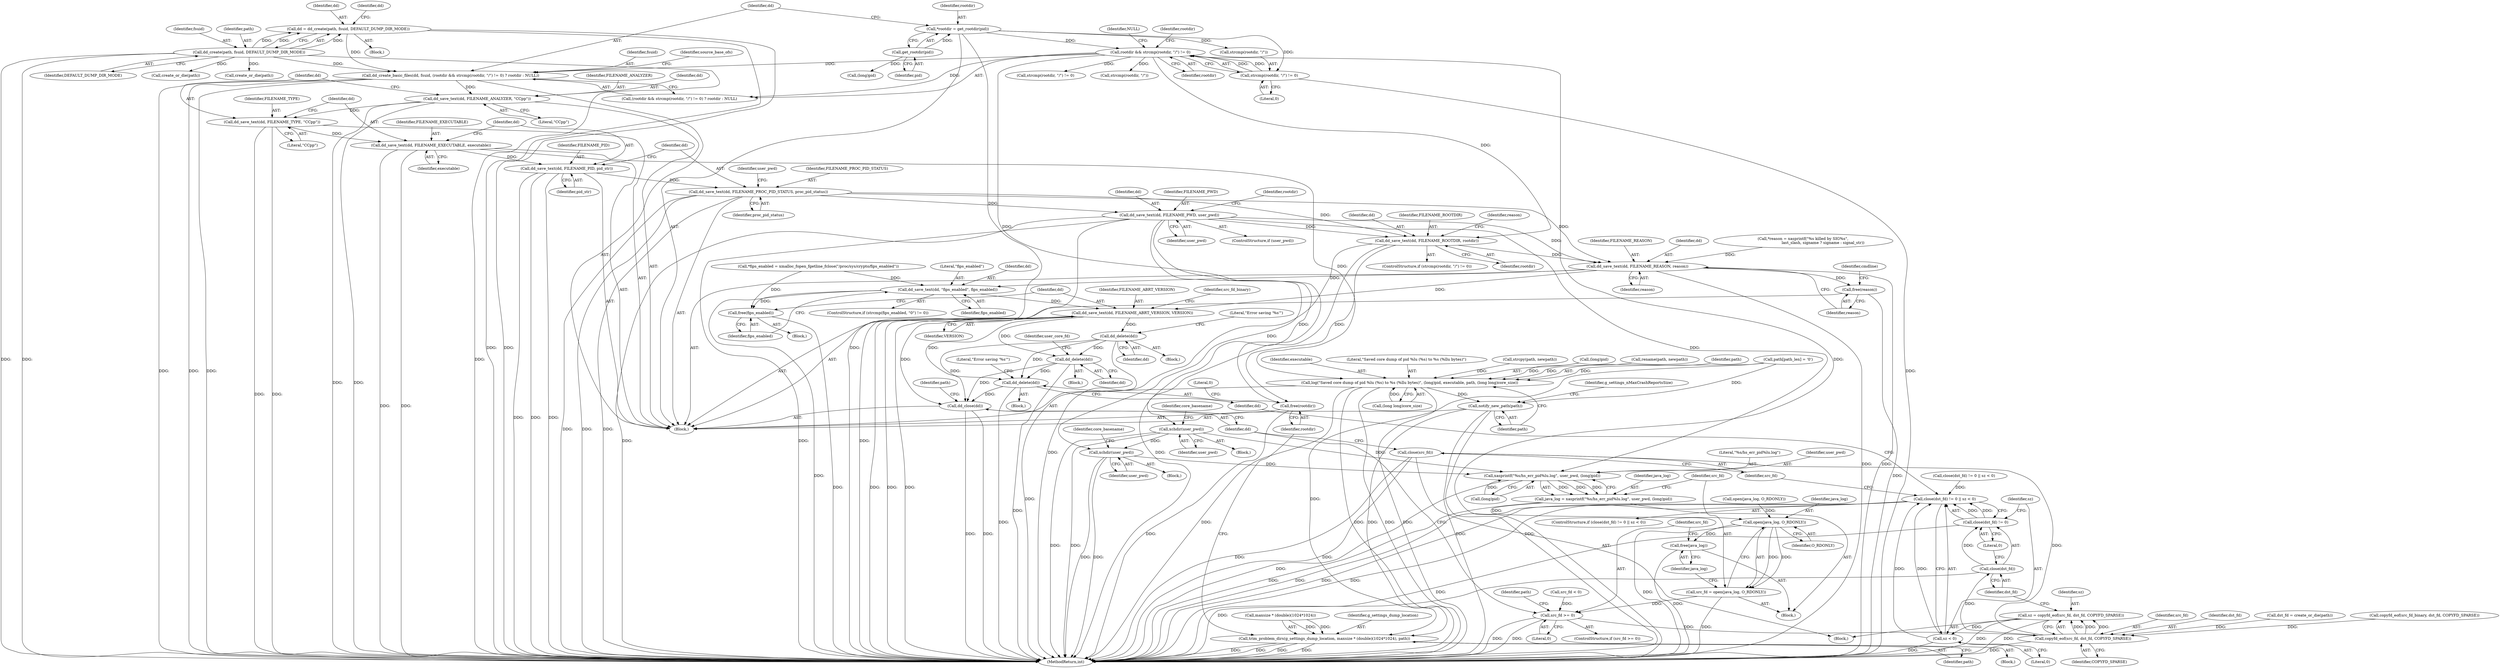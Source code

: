 digraph "0_abrt_80408e9e24a1c10f85fd969e1853e0f192157f92_0@API" {
"1000630" [label="(Call,dd_create_basic_files(dd, fsuid, (rootdir && strcmp(rootdir, \"/\") != 0) ? rootdir : NULL))"];
"1000616" [label="(Call,dd = dd_create(path, fsuid, DEFAULT_DUMP_DIR_MODE))"];
"1000618" [label="(Call,dd_create(path, fsuid, DEFAULT_DUMP_DIR_MODE))"];
"1000634" [label="(Call,rootdir && strcmp(rootdir, \"/\") != 0)"];
"1000626" [label="(Call,*rootdir = get_rootdir(pid))"];
"1000628" [label="(Call,get_rootdir(pid))"];
"1000636" [label="(Call,strcmp(rootdir, \"/\") != 0)"];
"1000766" [label="(Call,dd_save_text(dd, FILENAME_ANALYZER, \"CCpp\"))"];
"1000770" [label="(Call,dd_save_text(dd, FILENAME_TYPE, \"CCpp\"))"];
"1000774" [label="(Call,dd_save_text(dd, FILENAME_EXECUTABLE, executable))"];
"1000778" [label="(Call,dd_save_text(dd, FILENAME_PID, pid_str))"];
"1000782" [label="(Call,dd_save_text(dd, FILENAME_PROC_PID_STATUS, proc_pid_status))"];
"1000788" [label="(Call,dd_save_text(dd, FILENAME_PWD, user_pwd))"];
"1000801" [label="(Call,dd_save_text(dd, FILENAME_ROOTDIR, rootdir))"];
"1000815" [label="(Call,dd_save_text(dd, FILENAME_REASON, reason))"];
"1000819" [label="(Call,free(reason))"];
"1000849" [label="(Call,dd_save_text(dd, \"fips_enabled\", fips_enabled))"];
"1000853" [label="(Call,free(fips_enabled))"];
"1000855" [label="(Call,dd_save_text(dd, FILENAME_ABRT_VERSION, VERSION))"];
"1000891" [label="(Call,dd_delete(dd))"];
"1000928" [label="(Call,dd_delete(dd))"];
"1001038" [label="(Call,dd_delete(dd))"];
"1001045" [label="(Call,dd_close(dd))"];
"1001112" [label="(Call,free(rootdir))"];
"1000935" [label="(Call,xchdir(user_pwd))"];
"1000965" [label="(Call,xchdir(user_pwd))"];
"1000993" [label="(Call,xasprintf(\"%s/hs_err_pid%lu.log\", user_pwd, (long)pid))"];
"1000991" [label="(Call,java_log = xasprintf(\"%s/hs_err_pid%lu.log\", user_pwd, (long)pid))"];
"1001001" [label="(Call,open(java_log, O_RDONLY))"];
"1000999" [label="(Call,src_fd = open(java_log, O_RDONLY))"];
"1001007" [label="(Call,src_fd >= 0)"];
"1001024" [label="(Call,copyfd_eof(src_fd, dst_fd, COPYFD_SPARSE))"];
"1001022" [label="(Call,sz = copyfd_eof(src_fd, dst_fd, COPYFD_SPARSE))"];
"1001034" [label="(Call,sz < 0)"];
"1001029" [label="(Call,close(dst_fd) != 0 || sz < 0)"];
"1001031" [label="(Call,close(dst_fd))"];
"1001030" [label="(Call,close(dst_fd) != 0)"];
"1001043" [label="(Call,close(src_fd))"];
"1001004" [label="(Call,free(java_log))"];
"1001074" [label="(Call,log(\"Saved core dump of pid %lu (%s) to %s (%llu bytes)\", (long)pid, executable, path, (long long)core_size))"];
"1001084" [label="(Call,notify_new_path(path))"];
"1001102" [label="(Call,trim_problem_dirs(g_settings_dump_location, maxsize * (double)(1024*1024), path))"];
"1000932" [label="(Identifier,user_core_fd)"];
"1001115" [label="(Literal,0)"];
"1001037" [label="(Block,)"];
"1000894" [label="(Literal,\"Error saving '%s'\")"];
"1000632" [label="(Identifier,fsuid)"];
"1000789" [label="(Identifier,dd)"];
"1000981" [label="(Call,open(java_log, O_RDONLY))"];
"1000968" [label="(Identifier,core_basename)"];
"1000641" [label="(Identifier,rootdir)"];
"1000790" [label="(Identifier,FILENAME_PWD)"];
"1000781" [label="(Identifier,pid_str)"];
"1000966" [label="(Identifier,user_pwd)"];
"1001009" [label="(Literal,0)"];
"1001004" [label="(Call,free(java_log))"];
"1001010" [label="(Block,)"];
"1000642" [label="(Identifier,NULL)"];
"1000768" [label="(Identifier,FILENAME_ANALYZER)"];
"1001028" [label="(ControlStructure,if (close(dst_fd) != 0 || sz < 0))"];
"1001080" [label="(Identifier,path)"];
"1001113" [label="(Identifier,rootdir)"];
"1000767" [label="(Identifier,dd)"];
"1000766" [label="(Call,dd_save_text(dd, FILENAME_ANALYZER, \"CCpp\"))"];
"1000626" [label="(Call,*rootdir = get_rootdir(pid))"];
"1001090" [label="(Block,)"];
"1000795" [label="(ControlStructure,if (strcmp(rootdir, \"/\") != 0))"];
"1000890" [label="(Block,)"];
"1000964" [label="(Block,)"];
"1000855" [label="(Call,dd_save_text(dd, FILENAME_ABRT_VERSION, VERSION))"];
"1000620" [label="(Identifier,fsuid)"];
"1001111" [label="(Identifier,path)"];
"1000775" [label="(Identifier,dd)"];
"1000628" [label="(Call,get_rootdir(pid))"];
"1000817" [label="(Identifier,FILENAME_REASON)"];
"1001003" [label="(Identifier,O_RDONLY)"];
"1000858" [label="(Identifier,VERSION)"];
"1001065" [label="(Call,rename(path, newpath))"];
"1000791" [label="(Identifier,user_pwd)"];
"1001025" [label="(Identifier,src_fd)"];
"1000994" [label="(Literal,\"%s/hs_err_pid%lu.log\")"];
"1000773" [label="(Literal,\"CCpp\")"];
"1000646" [label="(Identifier,source_base_ofs)"];
"1001031" [label="(Call,close(dst_fd))"];
"1001039" [label="(Identifier,dd)"];
"1000802" [label="(Identifier,dd)"];
"1000816" [label="(Identifier,dd)"];
"1000627" [label="(Identifier,rootdir)"];
"1000853" [label="(Call,free(fips_enabled))"];
"1000925" [label="(Block,)"];
"1000815" [label="(Call,dd_save_text(dd, FILENAME_REASON, reason))"];
"1000771" [label="(Identifier,dd)"];
"1000851" [label="(Literal,\"fips_enabled\")"];
"1001085" [label="(Identifier,path)"];
"1001036" [label="(Literal,0)"];
"1000640" [label="(Literal,0)"];
"1000801" [label="(Call,dd_save_text(dd, FILENAME_ROOTDIR, rootdir))"];
"1000787" [label="(Identifier,user_pwd)"];
"1000635" [label="(Identifier,rootdir)"];
"1001027" [label="(Identifier,COPYFD_SPARSE)"];
"1000820" [label="(Identifier,reason)"];
"1000990" [label="(Block,)"];
"1001032" [label="(Identifier,dst_fd)"];
"1000867" [label="(Call,create_or_die(path))"];
"1000634" [label="(Call,rootdir && strcmp(rootdir, \"/\") != 0)"];
"1000616" [label="(Call,dd = dd_create(path, fsuid, DEFAULT_DUMP_DIR_MODE))"];
"1001180" [label="(MethodReturn,int)"];
"1001033" [label="(Literal,0)"];
"1001000" [label="(Identifier,src_fd)"];
"1000823" [label="(Identifier,cmdline)"];
"1000633" [label="(Call,(rootdir && strcmp(rootdir, \"/\") != 0) ? rootdir : NULL)"];
"1000929" [label="(Identifier,dd)"];
"1001035" [label="(Identifier,sz)"];
"1000882" [label="(Call,close(dst_fd) != 0 || sz < 0)"];
"1001047" [label="(Call,path[path_len] = '\0')"];
"1001049" [label="(Identifier,path)"];
"1000621" [label="(Identifier,DEFAULT_DUMP_DIR_MODE)"];
"1000928" [label="(Call,dd_delete(dd))"];
"1000619" [label="(Identifier,path)"];
"1000892" [label="(Identifier,dd)"];
"1001076" [label="(Call,(long)pid)"];
"1000992" [label="(Identifier,java_log)"];
"1000836" [label="(Call,*fips_enabled = xmalloc_fopen_fgetline_fclose(\"/proc/sys/crypto/fips_enabled\"))"];
"1001022" [label="(Call,sz = copyfd_eof(src_fd, dst_fd, COPYFD_SPARSE))"];
"1001013" [label="(Identifier,path)"];
"1000891" [label="(Call,dd_delete(dd))"];
"1000770" [label="(Call,dd_save_text(dd, FILENAME_TYPE, \"CCpp\"))"];
"1000803" [label="(Identifier,FILENAME_ROOTDIR)"];
"1001030" [label="(Call,close(dst_fd) != 0)"];
"1001079" [label="(Identifier,executable)"];
"1001005" [label="(Identifier,java_log)"];
"1000772" [label="(Identifier,FILENAME_TYPE)"];
"1000987" [label="(Call,src_fd < 0)"];
"1000636" [label="(Call,strcmp(rootdir, \"/\") != 0)"];
"1001026" [label="(Identifier,dst_fd)"];
"1001104" [label="(Call,maxsize * (double)(1024*1024))"];
"1000777" [label="(Identifier,executable)"];
"1001103" [label="(Identifier,g_settings_dump_location)"];
"1000991" [label="(Call,java_log = xasprintf(\"%s/hs_err_pid%lu.log\", user_pwd, (long)pid))"];
"1000623" [label="(Identifier,dd)"];
"1000843" [label="(ControlStructure,if (strcmp(fips_enabled, \"0\") != 0))"];
"1000788" [label="(Call,dd_save_text(dd, FILENAME_PWD, user_pwd))"];
"1000935" [label="(Call,xchdir(user_pwd))"];
"1000631" [label="(Identifier,dd)"];
"1000804" [label="(Identifier,rootdir)"];
"1001043" [label="(Call,close(src_fd))"];
"1001017" [label="(Call,dst_fd = create_or_die(path))"];
"1000630" [label="(Call,dd_create_basic_files(dd, fsuid, (rootdir && strcmp(rootdir, \"/\") != 0) ? rootdir : NULL))"];
"1000938" [label="(Identifier,core_basename)"];
"1000782" [label="(Call,dd_save_text(dd, FILENAME_PROC_PID_STATUS, proc_pid_status))"];
"1001046" [label="(Identifier,dd)"];
"1000995" [label="(Identifier,user_pwd)"];
"1000637" [label="(Call,strcmp(rootdir, \"/\"))"];
"1001041" [label="(Literal,\"Error saving '%s'\")"];
"1000785" [label="(Identifier,proc_pid_status)"];
"1001029" [label="(Call,close(dst_fd) != 0 || sz < 0)"];
"1001112" [label="(Call,free(rootdir))"];
"1000807" [label="(Identifier,reason)"];
"1000818" [label="(Identifier,reason)"];
"1000872" [label="(Call,copyfd_eof(src_fd_binary, dst_fd, COPYFD_SPARSE))"];
"1000850" [label="(Identifier,dd)"];
"1001006" [label="(ControlStructure,if (src_fd >= 0))"];
"1001075" [label="(Literal,\"Saved core dump of pid %lu (%s) to %s (%llu bytes)\")"];
"1001034" [label="(Call,sz < 0)"];
"1000796" [label="(Call,strcmp(rootdir, \"/\") != 0)"];
"1000786" [label="(ControlStructure,if (user_pwd))"];
"1000965" [label="(Call,xchdir(user_pwd))"];
"1000857" [label="(Identifier,FILENAME_ABRT_VERSION)"];
"1001007" [label="(Call,src_fd >= 0)"];
"1000854" [label="(Identifier,fips_enabled)"];
"1001088" [label="(Identifier,g_settings_nMaxCrashReportsSize)"];
"1000776" [label="(Identifier,FILENAME_EXECUTABLE)"];
"1000793" [label="(Identifier,rootdir)"];
"1000806" [label="(Call,*reason = xasprintf(\"%s killed by SIG%s\",\n                                 last_slash, signame ? signame : signal_str))"];
"1001102" [label="(Call,trim_problem_dirs(g_settings_dump_location, maxsize * (double)(1024*1024), path))"];
"1001008" [label="(Identifier,src_fd)"];
"1000617" [label="(Identifier,dd)"];
"1000856" [label="(Identifier,dd)"];
"1000996" [label="(Call,(long)pid)"];
"1001024" [label="(Call,copyfd_eof(src_fd, dst_fd, COPYFD_SPARSE))"];
"1000936" [label="(Identifier,user_pwd)"];
"1000783" [label="(Identifier,dd)"];
"1000778" [label="(Call,dd_save_text(dd, FILENAME_PID, pid_str))"];
"1000861" [label="(Identifier,src_fd_binary)"];
"1001081" [label="(Call,(long long)core_size)"];
"1000145" [label="(Block,)"];
"1000849" [label="(Call,dd_save_text(dd, \"fips_enabled\", fips_enabled))"];
"1000650" [label="(Call,(long)pid)"];
"1001023" [label="(Identifier,sz)"];
"1001002" [label="(Identifier,java_log)"];
"1000779" [label="(Identifier,dd)"];
"1000993" [label="(Call,xasprintf(\"%s/hs_err_pid%lu.log\", user_pwd, (long)pid))"];
"1000780" [label="(Identifier,FILENAME_PID)"];
"1001045" [label="(Call,dd_close(dd))"];
"1000784" [label="(Identifier,FILENAME_PROC_PID_STATUS)"];
"1000852" [label="(Identifier,fips_enabled)"];
"1000618" [label="(Call,dd_create(path, fsuid, DEFAULT_DUMP_DIR_MODE))"];
"1001038" [label="(Call,dd_delete(dd))"];
"1001069" [label="(Call,strcpy(path, newpath))"];
"1000769" [label="(Literal,\"CCpp\")"];
"1000624" [label="(Block,)"];
"1000819" [label="(Call,free(reason))"];
"1000842" [label="(Block,)"];
"1001074" [label="(Call,log(\"Saved core dump of pid %lu (%s) to %s (%llu bytes)\", (long)pid, executable, path, (long long)core_size))"];
"1000774" [label="(Call,dd_save_text(dd, FILENAME_EXECUTABLE, executable))"];
"1001084" [label="(Call,notify_new_path(path))"];
"1000629" [label="(Identifier,pid)"];
"1000797" [label="(Call,strcmp(rootdir, \"/\"))"];
"1000934" [label="(Block,)"];
"1001001" [label="(Call,open(java_log, O_RDONLY))"];
"1001044" [label="(Identifier,src_fd)"];
"1000999" [label="(Call,src_fd = open(java_log, O_RDONLY))"];
"1000901" [label="(Call,create_or_die(path))"];
"1000630" -> "1000624"  [label="AST: "];
"1000630" -> "1000633"  [label="CFG: "];
"1000631" -> "1000630"  [label="AST: "];
"1000632" -> "1000630"  [label="AST: "];
"1000633" -> "1000630"  [label="AST: "];
"1000646" -> "1000630"  [label="CFG: "];
"1000630" -> "1001180"  [label="DDG: "];
"1000630" -> "1001180"  [label="DDG: "];
"1000630" -> "1001180"  [label="DDG: "];
"1000616" -> "1000630"  [label="DDG: "];
"1000618" -> "1000630"  [label="DDG: "];
"1000634" -> "1000630"  [label="DDG: "];
"1000630" -> "1000766"  [label="DDG: "];
"1000616" -> "1000145"  [label="AST: "];
"1000616" -> "1000618"  [label="CFG: "];
"1000617" -> "1000616"  [label="AST: "];
"1000618" -> "1000616"  [label="AST: "];
"1000623" -> "1000616"  [label="CFG: "];
"1000616" -> "1001180"  [label="DDG: "];
"1000616" -> "1001180"  [label="DDG: "];
"1000618" -> "1000616"  [label="DDG: "];
"1000618" -> "1000616"  [label="DDG: "];
"1000618" -> "1000616"  [label="DDG: "];
"1000618" -> "1000621"  [label="CFG: "];
"1000619" -> "1000618"  [label="AST: "];
"1000620" -> "1000618"  [label="AST: "];
"1000621" -> "1000618"  [label="AST: "];
"1000618" -> "1001180"  [label="DDG: "];
"1000618" -> "1001180"  [label="DDG: "];
"1000618" -> "1001180"  [label="DDG: "];
"1000618" -> "1000867"  [label="DDG: "];
"1000618" -> "1000901"  [label="DDG: "];
"1000634" -> "1000633"  [label="AST: "];
"1000634" -> "1000635"  [label="CFG: "];
"1000634" -> "1000636"  [label="CFG: "];
"1000635" -> "1000634"  [label="AST: "];
"1000636" -> "1000634"  [label="AST: "];
"1000641" -> "1000634"  [label="CFG: "];
"1000642" -> "1000634"  [label="CFG: "];
"1000634" -> "1001180"  [label="DDG: "];
"1000626" -> "1000634"  [label="DDG: "];
"1000636" -> "1000634"  [label="DDG: "];
"1000636" -> "1000634"  [label="DDG: "];
"1000634" -> "1000633"  [label="DDG: "];
"1000634" -> "1000796"  [label="DDG: "];
"1000634" -> "1000797"  [label="DDG: "];
"1000634" -> "1000801"  [label="DDG: "];
"1000634" -> "1001112"  [label="DDG: "];
"1000626" -> "1000624"  [label="AST: "];
"1000626" -> "1000628"  [label="CFG: "];
"1000627" -> "1000626"  [label="AST: "];
"1000628" -> "1000626"  [label="AST: "];
"1000631" -> "1000626"  [label="CFG: "];
"1000626" -> "1001180"  [label="DDG: "];
"1000628" -> "1000626"  [label="DDG: "];
"1000626" -> "1000636"  [label="DDG: "];
"1000626" -> "1000637"  [label="DDG: "];
"1000628" -> "1000629"  [label="CFG: "];
"1000629" -> "1000628"  [label="AST: "];
"1000628" -> "1000650"  [label="DDG: "];
"1000636" -> "1000640"  [label="CFG: "];
"1000637" -> "1000636"  [label="AST: "];
"1000640" -> "1000636"  [label="AST: "];
"1000636" -> "1001180"  [label="DDG: "];
"1000766" -> "1000624"  [label="AST: "];
"1000766" -> "1000769"  [label="CFG: "];
"1000767" -> "1000766"  [label="AST: "];
"1000768" -> "1000766"  [label="AST: "];
"1000769" -> "1000766"  [label="AST: "];
"1000771" -> "1000766"  [label="CFG: "];
"1000766" -> "1001180"  [label="DDG: "];
"1000766" -> "1001180"  [label="DDG: "];
"1000766" -> "1000770"  [label="DDG: "];
"1000770" -> "1000624"  [label="AST: "];
"1000770" -> "1000773"  [label="CFG: "];
"1000771" -> "1000770"  [label="AST: "];
"1000772" -> "1000770"  [label="AST: "];
"1000773" -> "1000770"  [label="AST: "];
"1000775" -> "1000770"  [label="CFG: "];
"1000770" -> "1001180"  [label="DDG: "];
"1000770" -> "1001180"  [label="DDG: "];
"1000770" -> "1000774"  [label="DDG: "];
"1000774" -> "1000624"  [label="AST: "];
"1000774" -> "1000777"  [label="CFG: "];
"1000775" -> "1000774"  [label="AST: "];
"1000776" -> "1000774"  [label="AST: "];
"1000777" -> "1000774"  [label="AST: "];
"1000779" -> "1000774"  [label="CFG: "];
"1000774" -> "1001180"  [label="DDG: "];
"1000774" -> "1001180"  [label="DDG: "];
"1000774" -> "1000778"  [label="DDG: "];
"1000774" -> "1001074"  [label="DDG: "];
"1000778" -> "1000624"  [label="AST: "];
"1000778" -> "1000781"  [label="CFG: "];
"1000779" -> "1000778"  [label="AST: "];
"1000780" -> "1000778"  [label="AST: "];
"1000781" -> "1000778"  [label="AST: "];
"1000783" -> "1000778"  [label="CFG: "];
"1000778" -> "1001180"  [label="DDG: "];
"1000778" -> "1001180"  [label="DDG: "];
"1000778" -> "1001180"  [label="DDG: "];
"1000778" -> "1000782"  [label="DDG: "];
"1000782" -> "1000624"  [label="AST: "];
"1000782" -> "1000785"  [label="CFG: "];
"1000783" -> "1000782"  [label="AST: "];
"1000784" -> "1000782"  [label="AST: "];
"1000785" -> "1000782"  [label="AST: "];
"1000787" -> "1000782"  [label="CFG: "];
"1000782" -> "1001180"  [label="DDG: "];
"1000782" -> "1001180"  [label="DDG: "];
"1000782" -> "1001180"  [label="DDG: "];
"1000782" -> "1000788"  [label="DDG: "];
"1000782" -> "1000801"  [label="DDG: "];
"1000782" -> "1000815"  [label="DDG: "];
"1000788" -> "1000786"  [label="AST: "];
"1000788" -> "1000791"  [label="CFG: "];
"1000789" -> "1000788"  [label="AST: "];
"1000790" -> "1000788"  [label="AST: "];
"1000791" -> "1000788"  [label="AST: "];
"1000793" -> "1000788"  [label="CFG: "];
"1000788" -> "1001180"  [label="DDG: "];
"1000788" -> "1001180"  [label="DDG: "];
"1000788" -> "1001180"  [label="DDG: "];
"1000788" -> "1000801"  [label="DDG: "];
"1000788" -> "1000815"  [label="DDG: "];
"1000788" -> "1000935"  [label="DDG: "];
"1000788" -> "1000965"  [label="DDG: "];
"1000788" -> "1000993"  [label="DDG: "];
"1000801" -> "1000795"  [label="AST: "];
"1000801" -> "1000804"  [label="CFG: "];
"1000802" -> "1000801"  [label="AST: "];
"1000803" -> "1000801"  [label="AST: "];
"1000804" -> "1000801"  [label="AST: "];
"1000807" -> "1000801"  [label="CFG: "];
"1000801" -> "1001180"  [label="DDG: "];
"1000801" -> "1001180"  [label="DDG: "];
"1000801" -> "1000815"  [label="DDG: "];
"1000801" -> "1001112"  [label="DDG: "];
"1000815" -> "1000624"  [label="AST: "];
"1000815" -> "1000818"  [label="CFG: "];
"1000816" -> "1000815"  [label="AST: "];
"1000817" -> "1000815"  [label="AST: "];
"1000818" -> "1000815"  [label="AST: "];
"1000820" -> "1000815"  [label="CFG: "];
"1000815" -> "1001180"  [label="DDG: "];
"1000815" -> "1001180"  [label="DDG: "];
"1000806" -> "1000815"  [label="DDG: "];
"1000815" -> "1000819"  [label="DDG: "];
"1000815" -> "1000849"  [label="DDG: "];
"1000815" -> "1000855"  [label="DDG: "];
"1000819" -> "1000624"  [label="AST: "];
"1000819" -> "1000820"  [label="CFG: "];
"1000820" -> "1000819"  [label="AST: "];
"1000823" -> "1000819"  [label="CFG: "];
"1000819" -> "1001180"  [label="DDG: "];
"1000849" -> "1000843"  [label="AST: "];
"1000849" -> "1000852"  [label="CFG: "];
"1000850" -> "1000849"  [label="AST: "];
"1000851" -> "1000849"  [label="AST: "];
"1000852" -> "1000849"  [label="AST: "];
"1000854" -> "1000849"  [label="CFG: "];
"1000849" -> "1001180"  [label="DDG: "];
"1000836" -> "1000849"  [label="DDG: "];
"1000849" -> "1000853"  [label="DDG: "];
"1000849" -> "1000855"  [label="DDG: "];
"1000853" -> "1000842"  [label="AST: "];
"1000853" -> "1000854"  [label="CFG: "];
"1000854" -> "1000853"  [label="AST: "];
"1000856" -> "1000853"  [label="CFG: "];
"1000853" -> "1001180"  [label="DDG: "];
"1000836" -> "1000853"  [label="DDG: "];
"1000855" -> "1000624"  [label="AST: "];
"1000855" -> "1000858"  [label="CFG: "];
"1000856" -> "1000855"  [label="AST: "];
"1000857" -> "1000855"  [label="AST: "];
"1000858" -> "1000855"  [label="AST: "];
"1000861" -> "1000855"  [label="CFG: "];
"1000855" -> "1001180"  [label="DDG: "];
"1000855" -> "1001180"  [label="DDG: "];
"1000855" -> "1001180"  [label="DDG: "];
"1000855" -> "1000891"  [label="DDG: "];
"1000855" -> "1000928"  [label="DDG: "];
"1000855" -> "1001038"  [label="DDG: "];
"1000855" -> "1001045"  [label="DDG: "];
"1000891" -> "1000890"  [label="AST: "];
"1000891" -> "1000892"  [label="CFG: "];
"1000892" -> "1000891"  [label="AST: "];
"1000894" -> "1000891"  [label="CFG: "];
"1000891" -> "1001180"  [label="DDG: "];
"1000891" -> "1000928"  [label="DDG: "];
"1000891" -> "1001038"  [label="DDG: "];
"1000891" -> "1001045"  [label="DDG: "];
"1000928" -> "1000925"  [label="AST: "];
"1000928" -> "1000929"  [label="CFG: "];
"1000929" -> "1000928"  [label="AST: "];
"1000932" -> "1000928"  [label="CFG: "];
"1000928" -> "1001180"  [label="DDG: "];
"1000928" -> "1001038"  [label="DDG: "];
"1000928" -> "1001045"  [label="DDG: "];
"1001038" -> "1001037"  [label="AST: "];
"1001038" -> "1001039"  [label="CFG: "];
"1001039" -> "1001038"  [label="AST: "];
"1001041" -> "1001038"  [label="CFG: "];
"1001038" -> "1001180"  [label="DDG: "];
"1001038" -> "1001045"  [label="DDG: "];
"1001045" -> "1000624"  [label="AST: "];
"1001045" -> "1001046"  [label="CFG: "];
"1001046" -> "1001045"  [label="AST: "];
"1001049" -> "1001045"  [label="CFG: "];
"1001045" -> "1001180"  [label="DDG: "];
"1001045" -> "1001180"  [label="DDG: "];
"1001112" -> "1000624"  [label="AST: "];
"1001112" -> "1001113"  [label="CFG: "];
"1001113" -> "1001112"  [label="AST: "];
"1001115" -> "1001112"  [label="CFG: "];
"1001112" -> "1001180"  [label="DDG: "];
"1000935" -> "1000934"  [label="AST: "];
"1000935" -> "1000936"  [label="CFG: "];
"1000936" -> "1000935"  [label="AST: "];
"1000938" -> "1000935"  [label="CFG: "];
"1000935" -> "1001180"  [label="DDG: "];
"1000935" -> "1001180"  [label="DDG: "];
"1000935" -> "1000965"  [label="DDG: "];
"1000935" -> "1000993"  [label="DDG: "];
"1000965" -> "1000964"  [label="AST: "];
"1000965" -> "1000966"  [label="CFG: "];
"1000966" -> "1000965"  [label="AST: "];
"1000968" -> "1000965"  [label="CFG: "];
"1000965" -> "1001180"  [label="DDG: "];
"1000965" -> "1001180"  [label="DDG: "];
"1000965" -> "1000993"  [label="DDG: "];
"1000993" -> "1000991"  [label="AST: "];
"1000993" -> "1000996"  [label="CFG: "];
"1000994" -> "1000993"  [label="AST: "];
"1000995" -> "1000993"  [label="AST: "];
"1000996" -> "1000993"  [label="AST: "];
"1000991" -> "1000993"  [label="CFG: "];
"1000993" -> "1001180"  [label="DDG: "];
"1000993" -> "1000991"  [label="DDG: "];
"1000993" -> "1000991"  [label="DDG: "];
"1000993" -> "1000991"  [label="DDG: "];
"1000996" -> "1000993"  [label="DDG: "];
"1000991" -> "1000990"  [label="AST: "];
"1000992" -> "1000991"  [label="AST: "];
"1001000" -> "1000991"  [label="CFG: "];
"1000991" -> "1001180"  [label="DDG: "];
"1000991" -> "1001001"  [label="DDG: "];
"1001001" -> "1000999"  [label="AST: "];
"1001001" -> "1001003"  [label="CFG: "];
"1001002" -> "1001001"  [label="AST: "];
"1001003" -> "1001001"  [label="AST: "];
"1000999" -> "1001001"  [label="CFG: "];
"1001001" -> "1001180"  [label="DDG: "];
"1001001" -> "1000999"  [label="DDG: "];
"1001001" -> "1000999"  [label="DDG: "];
"1000981" -> "1001001"  [label="DDG: "];
"1001001" -> "1001004"  [label="DDG: "];
"1000999" -> "1000990"  [label="AST: "];
"1001000" -> "1000999"  [label="AST: "];
"1001005" -> "1000999"  [label="CFG: "];
"1000999" -> "1001180"  [label="DDG: "];
"1000999" -> "1001007"  [label="DDG: "];
"1001007" -> "1001006"  [label="AST: "];
"1001007" -> "1001009"  [label="CFG: "];
"1001008" -> "1001007"  [label="AST: "];
"1001009" -> "1001007"  [label="AST: "];
"1001013" -> "1001007"  [label="CFG: "];
"1001046" -> "1001007"  [label="CFG: "];
"1001007" -> "1001180"  [label="DDG: "];
"1001007" -> "1001180"  [label="DDG: "];
"1000987" -> "1001007"  [label="DDG: "];
"1001007" -> "1001024"  [label="DDG: "];
"1001024" -> "1001022"  [label="AST: "];
"1001024" -> "1001027"  [label="CFG: "];
"1001025" -> "1001024"  [label="AST: "];
"1001026" -> "1001024"  [label="AST: "];
"1001027" -> "1001024"  [label="AST: "];
"1001022" -> "1001024"  [label="CFG: "];
"1001024" -> "1001180"  [label="DDG: "];
"1001024" -> "1001022"  [label="DDG: "];
"1001024" -> "1001022"  [label="DDG: "];
"1001024" -> "1001022"  [label="DDG: "];
"1001017" -> "1001024"  [label="DDG: "];
"1000872" -> "1001024"  [label="DDG: "];
"1001024" -> "1001031"  [label="DDG: "];
"1001024" -> "1001043"  [label="DDG: "];
"1001022" -> "1001010"  [label="AST: "];
"1001023" -> "1001022"  [label="AST: "];
"1001032" -> "1001022"  [label="CFG: "];
"1001022" -> "1001180"  [label="DDG: "];
"1001022" -> "1001180"  [label="DDG: "];
"1001022" -> "1001034"  [label="DDG: "];
"1001034" -> "1001029"  [label="AST: "];
"1001034" -> "1001036"  [label="CFG: "];
"1001035" -> "1001034"  [label="AST: "];
"1001036" -> "1001034"  [label="AST: "];
"1001029" -> "1001034"  [label="CFG: "];
"1001034" -> "1001180"  [label="DDG: "];
"1001034" -> "1001029"  [label="DDG: "];
"1001034" -> "1001029"  [label="DDG: "];
"1001029" -> "1001028"  [label="AST: "];
"1001029" -> "1001030"  [label="CFG: "];
"1001030" -> "1001029"  [label="AST: "];
"1001039" -> "1001029"  [label="CFG: "];
"1001044" -> "1001029"  [label="CFG: "];
"1001029" -> "1001180"  [label="DDG: "];
"1001029" -> "1001180"  [label="DDG: "];
"1001029" -> "1001180"  [label="DDG: "];
"1001030" -> "1001029"  [label="DDG: "];
"1001030" -> "1001029"  [label="DDG: "];
"1000882" -> "1001029"  [label="DDG: "];
"1001031" -> "1001030"  [label="AST: "];
"1001031" -> "1001032"  [label="CFG: "];
"1001032" -> "1001031"  [label="AST: "];
"1001033" -> "1001031"  [label="CFG: "];
"1001031" -> "1001180"  [label="DDG: "];
"1001031" -> "1001030"  [label="DDG: "];
"1001030" -> "1001033"  [label="CFG: "];
"1001033" -> "1001030"  [label="AST: "];
"1001035" -> "1001030"  [label="CFG: "];
"1001030" -> "1001180"  [label="DDG: "];
"1001043" -> "1001010"  [label="AST: "];
"1001043" -> "1001044"  [label="CFG: "];
"1001044" -> "1001043"  [label="AST: "];
"1001046" -> "1001043"  [label="CFG: "];
"1001043" -> "1001180"  [label="DDG: "];
"1001043" -> "1001180"  [label="DDG: "];
"1001004" -> "1000990"  [label="AST: "];
"1001004" -> "1001005"  [label="CFG: "];
"1001005" -> "1001004"  [label="AST: "];
"1001008" -> "1001004"  [label="CFG: "];
"1001004" -> "1001180"  [label="DDG: "];
"1001074" -> "1000624"  [label="AST: "];
"1001074" -> "1001081"  [label="CFG: "];
"1001075" -> "1001074"  [label="AST: "];
"1001076" -> "1001074"  [label="AST: "];
"1001079" -> "1001074"  [label="AST: "];
"1001080" -> "1001074"  [label="AST: "];
"1001081" -> "1001074"  [label="AST: "];
"1001085" -> "1001074"  [label="CFG: "];
"1001074" -> "1001180"  [label="DDG: "];
"1001074" -> "1001180"  [label="DDG: "];
"1001074" -> "1001180"  [label="DDG: "];
"1001074" -> "1001180"  [label="DDG: "];
"1001076" -> "1001074"  [label="DDG: "];
"1001065" -> "1001074"  [label="DDG: "];
"1001047" -> "1001074"  [label="DDG: "];
"1001069" -> "1001074"  [label="DDG: "];
"1001081" -> "1001074"  [label="DDG: "];
"1001074" -> "1001084"  [label="DDG: "];
"1001084" -> "1000624"  [label="AST: "];
"1001084" -> "1001085"  [label="CFG: "];
"1001085" -> "1001084"  [label="AST: "];
"1001088" -> "1001084"  [label="CFG: "];
"1001084" -> "1001180"  [label="DDG: "];
"1001084" -> "1001180"  [label="DDG: "];
"1001047" -> "1001084"  [label="DDG: "];
"1001084" -> "1001102"  [label="DDG: "];
"1001102" -> "1001090"  [label="AST: "];
"1001102" -> "1001111"  [label="CFG: "];
"1001103" -> "1001102"  [label="AST: "];
"1001104" -> "1001102"  [label="AST: "];
"1001111" -> "1001102"  [label="AST: "];
"1001113" -> "1001102"  [label="CFG: "];
"1001102" -> "1001180"  [label="DDG: "];
"1001102" -> "1001180"  [label="DDG: "];
"1001102" -> "1001180"  [label="DDG: "];
"1001102" -> "1001180"  [label="DDG: "];
"1001104" -> "1001102"  [label="DDG: "];
"1001104" -> "1001102"  [label="DDG: "];
"1001047" -> "1001102"  [label="DDG: "];
}
